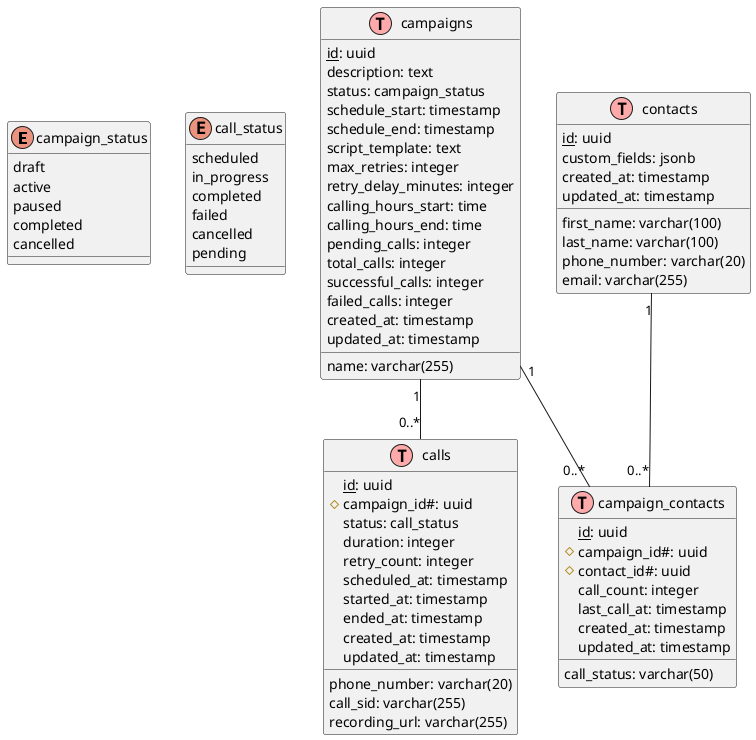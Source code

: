 @startuml Database Schema

!define table(x) class x << (T,#FFAAAA) >>
!define primary_key(x) <u>x</u>
!define foreign_key(x) #x#

enum campaign_status {
    draft
    active
    paused
    completed
    cancelled
}

enum call_status {
    scheduled
    in_progress
    completed
    failed
    cancelled
    pending
}

table(campaigns) {
    primary_key(id): uuid
    name: varchar(255)
    description: text
    status: campaign_status
    schedule_start: timestamp
    schedule_end: timestamp
    script_template: text
    max_retries: integer
    retry_delay_minutes: integer
    calling_hours_start: time
    calling_hours_end: time
    pending_calls: integer
    total_calls: integer
    successful_calls: integer
    failed_calls: integer
    created_at: timestamp
    updated_at: timestamp
}

table(calls) {
    primary_key(id): uuid
    foreign_key(campaign_id): uuid
    phone_number: varchar(20)
    status: call_status
    call_sid: varchar(255)
    duration: integer
    recording_url: varchar(255)
    retry_count: integer
    scheduled_at: timestamp
    started_at: timestamp
    ended_at: timestamp
    created_at: timestamp
    updated_at: timestamp
}

table(contacts) {
    primary_key(id): uuid
    first_name: varchar(100)
    last_name: varchar(100)
    phone_number: varchar(20)
    email: varchar(255)
    custom_fields: jsonb
    created_at: timestamp
    updated_at: timestamp
}

table(campaign_contacts) {
    primary_key(id): uuid
    foreign_key(campaign_id): uuid
    foreign_key(contact_id): uuid
    call_status: varchar(50)
    call_count: integer
    last_call_at: timestamp
    created_at: timestamp
    updated_at: timestamp
}

' Relaciones
campaigns "1" -- "0..*" calls
campaigns "1" -- "0..*" campaign_contacts
contacts "1" -- "0..*" campaign_contacts

@enduml
